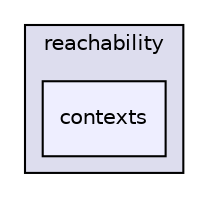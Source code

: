 digraph "/home/travis/build/hypro/hypro/src/hypro/algorithms/reachability/contexts" {
  compound=true
  node [ fontsize="10", fontname="Helvetica"];
  edge [ labelfontsize="10", labelfontname="Helvetica"];
  subgraph clusterdir_6a6edf7123c81d000975d26367682a7a {
    graph [ bgcolor="#ddddee", pencolor="black", label="reachability" fontname="Helvetica", fontsize="10", URL="dir_6a6edf7123c81d000975d26367682a7a.html"]
  dir_1d177bd438e269a304e1f07d1a6d36f2 [shape=box, label="contexts", style="filled", fillcolor="#eeeeff", pencolor="black", URL="dir_1d177bd438e269a304e1f07d1a6d36f2.html"];
  }
}
